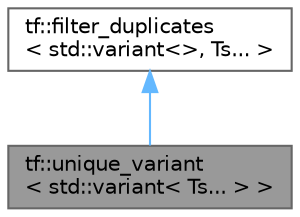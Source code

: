 digraph "tf::unique_variant&lt; std::variant&lt; Ts... &gt; &gt;"
{
 // LATEX_PDF_SIZE
  bgcolor="transparent";
  edge [fontname=Helvetica,fontsize=10,labelfontname=Helvetica,labelfontsize=10];
  node [fontname=Helvetica,fontsize=10,shape=box,height=0.2,width=0.4];
  Node1 [id="Node000001",label="tf::unique_variant\l\< std::variant\< Ts... \> \>",height=0.2,width=0.4,color="gray40", fillcolor="grey60", style="filled", fontcolor="black",tooltip=" "];
  Node2 -> Node1 [id="edge1_Node000001_Node000002",dir="back",color="steelblue1",style="solid",tooltip=" "];
  Node2 [id="Node000002",label="tf::filter_duplicates\l\< std::variant\<\>, Ts... \>",height=0.2,width=0.4,color="gray40", fillcolor="white", style="filled",URL="$structtf_1_1filter__duplicates.html",tooltip=" "];
}
